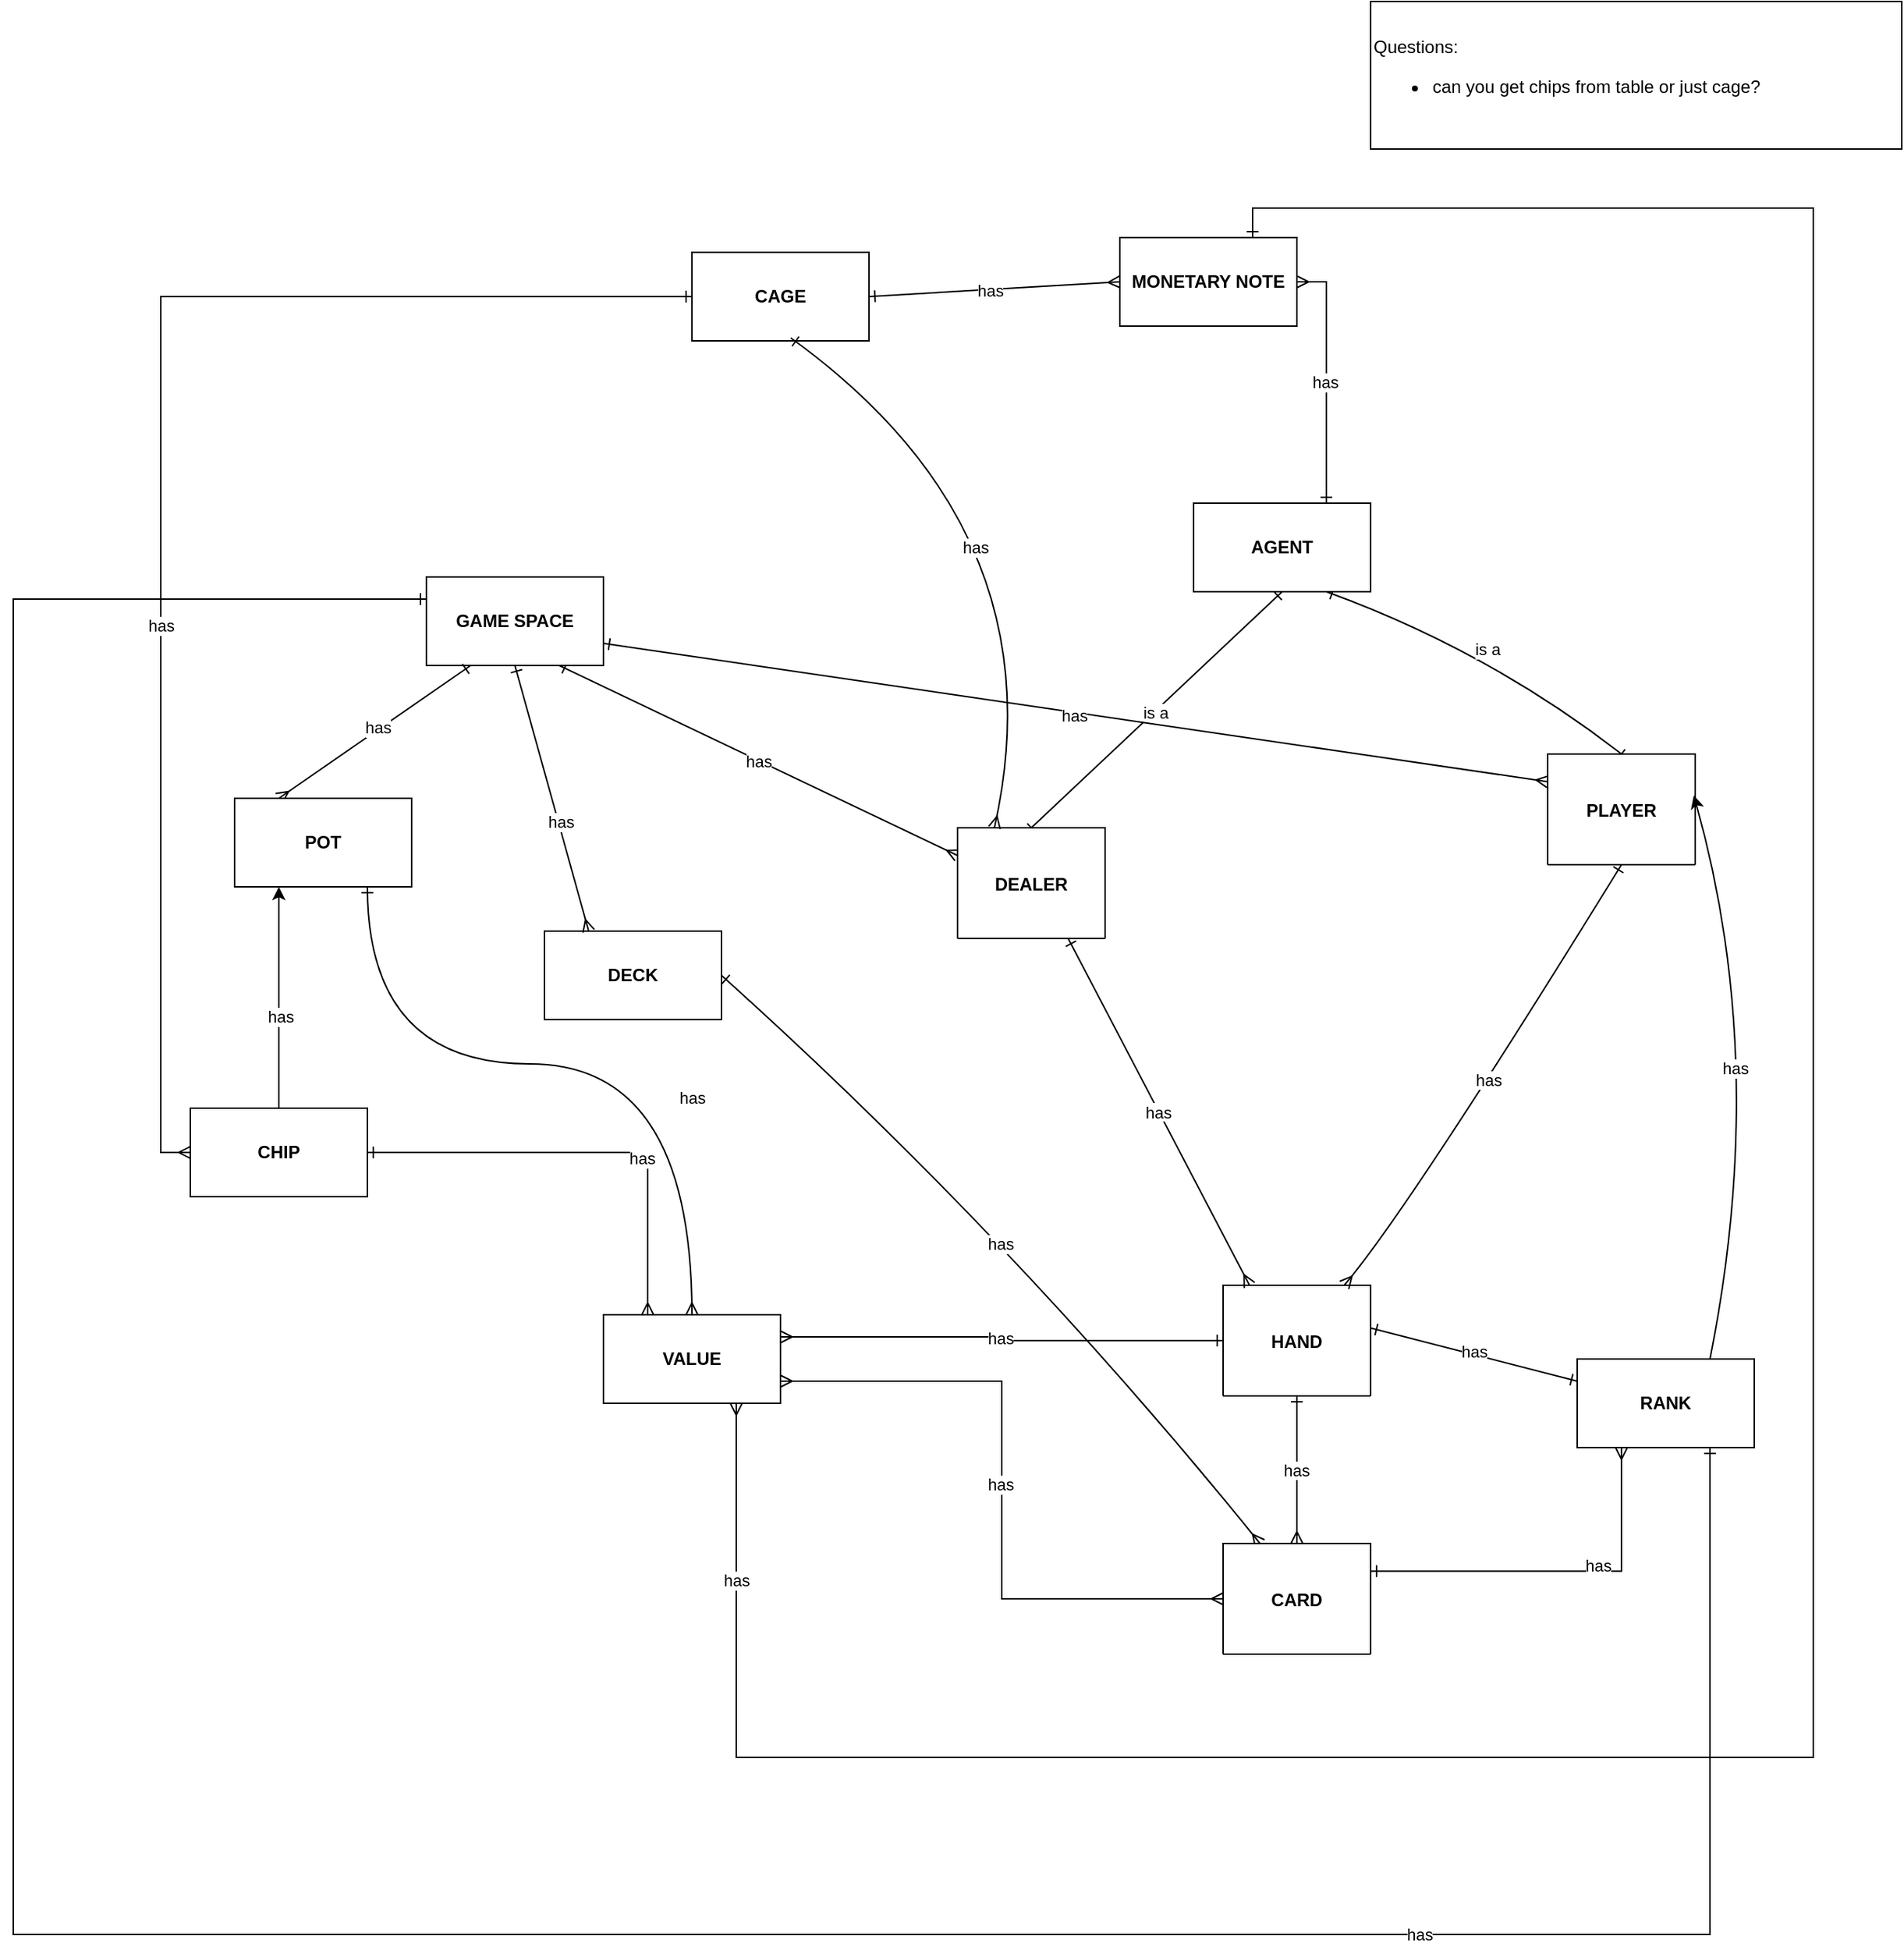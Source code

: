 <mxfile version="22.1.5" type="github">
  <diagram name="Page-1" id="UZQ5byCJ-S6CaqRD8Hsg">
    <mxGraphModel dx="2284" dy="1864" grid="1" gridSize="10" guides="1" tooltips="1" connect="1" arrows="1" fold="1" page="1" pageScale="1" pageWidth="850" pageHeight="1100" math="0" shadow="0">
      <root>
        <mxCell id="0" />
        <mxCell id="1" parent="0" />
        <mxCell id="sKK7W5GRqktyaH6itG1t-36" style="orthogonalLoop=1;jettySize=auto;html=1;exitX=0.5;exitY=0;exitDx=0;exitDy=0;entryX=0.5;entryY=1;entryDx=0;entryDy=0;curved=1;startArrow=baseDash;startFill=0;endArrow=ERone;endFill=0;" edge="1" parent="1" source="2" target="sKK7W5GRqktyaH6itG1t-29">
          <mxGeometry relative="1" as="geometry" />
        </mxCell>
        <mxCell id="sKK7W5GRqktyaH6itG1t-37" value="is a" style="edgeLabel;html=1;align=center;verticalAlign=middle;resizable=0;points=[];" vertex="1" connectable="0" parent="sKK7W5GRqktyaH6itG1t-36">
          <mxGeometry x="-0.02" relative="1" as="geometry">
            <mxPoint as="offset" />
          </mxGeometry>
        </mxCell>
        <mxCell id="sKK7W5GRqktyaH6itG1t-51" style="orthogonalLoop=1;jettySize=auto;html=1;exitX=0;exitY=0.25;exitDx=0;exitDy=0;entryX=0.75;entryY=1;entryDx=0;entryDy=0;curved=1;startArrow=ERmany;startFill=0;endArrow=ERone;endFill=0;" edge="1" parent="1" source="2" target="sKK7W5GRqktyaH6itG1t-28">
          <mxGeometry relative="1" as="geometry" />
        </mxCell>
        <mxCell id="sKK7W5GRqktyaH6itG1t-52" value="has" style="edgeLabel;html=1;align=center;verticalAlign=middle;resizable=0;points=[];" vertex="1" connectable="0" parent="sKK7W5GRqktyaH6itG1t-51">
          <mxGeometry x="-0.002" y="1" relative="1" as="geometry">
            <mxPoint y="-1" as="offset" />
          </mxGeometry>
        </mxCell>
        <mxCell id="2" value="DEALER" style="shape=table;startSize=75;container=1;collapsible=0;childLayout=tableLayout;fixedRows=1;rowLines=1;fontStyle=1;align=center;resizeLast=1;" parent="1" vertex="1">
          <mxGeometry x="-160" y="60" width="100" height="75" as="geometry" />
        </mxCell>
        <mxCell id="sKK7W5GRqktyaH6itG1t-40" style="orthogonalLoop=1;jettySize=auto;html=1;exitX=0.5;exitY=0;exitDx=0;exitDy=0;entryX=0.75;entryY=1;entryDx=0;entryDy=0;curved=1;startArrow=baseDash;startFill=0;endArrow=ERone;endFill=0;" edge="1" parent="1" source="3" target="sKK7W5GRqktyaH6itG1t-29">
          <mxGeometry relative="1" as="geometry">
            <Array as="points">
              <mxPoint x="200" y="-60" />
            </Array>
          </mxGeometry>
        </mxCell>
        <mxCell id="sKK7W5GRqktyaH6itG1t-41" value="is a" style="edgeLabel;html=1;align=center;verticalAlign=middle;resizable=0;points=[];" vertex="1" connectable="0" parent="sKK7W5GRqktyaH6itG1t-40">
          <mxGeometry y="-1" relative="1" as="geometry">
            <mxPoint as="offset" />
          </mxGeometry>
        </mxCell>
        <mxCell id="sKK7W5GRqktyaH6itG1t-53" style="orthogonalLoop=1;jettySize=auto;html=1;exitX=0;exitY=0.25;exitDx=0;exitDy=0;entryX=1;entryY=0.75;entryDx=0;entryDy=0;curved=1;startArrow=ERmany;startFill=0;endArrow=ERone;endFill=0;" edge="1" parent="1" source="3" target="sKK7W5GRqktyaH6itG1t-28">
          <mxGeometry relative="1" as="geometry" />
        </mxCell>
        <mxCell id="sKK7W5GRqktyaH6itG1t-54" value="has" style="edgeLabel;html=1;align=center;verticalAlign=middle;resizable=0;points=[];" vertex="1" connectable="0" parent="sKK7W5GRqktyaH6itG1t-53">
          <mxGeometry x="0.003" y="2" relative="1" as="geometry">
            <mxPoint as="offset" />
          </mxGeometry>
        </mxCell>
        <mxCell id="3" value="PLAYER" style="shape=table;startSize=75;container=1;collapsible=0;childLayout=tableLayout;fixedRows=1;rowLines=1;fontStyle=1;align=center;resizeLast=1;" parent="1" vertex="1">
          <mxGeometry x="240" y="10" width="100" height="75" as="geometry" />
        </mxCell>
        <mxCell id="4" value="HAND" style="shape=table;startSize=75;container=1;collapsible=0;childLayout=tableLayout;fixedRows=1;rowLines=1;fontStyle=1;align=center;resizeLast=1;" parent="1" vertex="1">
          <mxGeometry x="20" y="370" width="100" height="75" as="geometry" />
        </mxCell>
        <mxCell id="sKK7W5GRqktyaH6itG1t-84" style="orthogonalLoop=1;jettySize=auto;html=1;exitX=0.25;exitY=0;exitDx=0;exitDy=0;entryX=1;entryY=0.5;entryDx=0;entryDy=0;curved=1;startArrow=ERmany;startFill=0;endArrow=ERone;endFill=0;" edge="1" parent="1" source="5" target="sKK7W5GRqktyaH6itG1t-30">
          <mxGeometry relative="1" as="geometry">
            <Array as="points">
              <mxPoint x="-120" y="340" />
            </Array>
          </mxGeometry>
        </mxCell>
        <mxCell id="sKK7W5GRqktyaH6itG1t-85" value="has" style="edgeLabel;html=1;align=center;verticalAlign=middle;resizable=0;points=[];" vertex="1" connectable="0" parent="sKK7W5GRqktyaH6itG1t-84">
          <mxGeometry x="0.015" y="9" relative="1" as="geometry">
            <mxPoint as="offset" />
          </mxGeometry>
        </mxCell>
        <mxCell id="5" value="CARD" style="shape=table;startSize=75;container=1;collapsible=0;childLayout=tableLayout;fixedRows=1;rowLines=1;fontStyle=1;align=center;resizeLast=1;" parent="1" vertex="1">
          <mxGeometry x="20" y="545" width="100" height="75" as="geometry" />
        </mxCell>
        <mxCell id="7" value="has" style="startArrow=ERone;startSize=6;;endArrow=ERmany;endSize=6;;exitX=0.75;exitY=1;entryX=0.179;entryY=0;exitDx=0;exitDy=0;startFill=0;" parent="1" source="2" target="4" edge="1">
          <mxGeometry relative="1" as="geometry" />
        </mxCell>
        <mxCell id="8" value="has" style="curved=1;startArrow=ERone;startSize=6;;endArrow=ERmany;endSize=6;;exitX=0.5;exitY=1;entryX=0.821;entryY=0;startFill=0;" parent="1" source="3" target="4" edge="1">
          <mxGeometry relative="1" as="geometry">
            <Array as="points">
              <mxPoint x="145" y="320" />
            </Array>
          </mxGeometry>
        </mxCell>
        <mxCell id="9" value="has" style="curved=1;startArrow=ERone;startSize=6;;endArrow=ERmany;endSize=6;;exitX=0.5;exitY=1;entryX=0.5;entryY=0;startFill=0;" parent="1" source="4" target="5" edge="1">
          <mxGeometry relative="1" as="geometry">
            <Array as="points" />
          </mxGeometry>
        </mxCell>
        <mxCell id="sKK7W5GRqktyaH6itG1t-42" style="orthogonalLoop=1;jettySize=auto;html=1;exitX=0.5;exitY=0;exitDx=0;exitDy=0;entryX=0.25;entryY=1;entryDx=0;entryDy=0;curved=1;" edge="1" parent="1" source="sKK7W5GRqktyaH6itG1t-12" target="sKK7W5GRqktyaH6itG1t-31">
          <mxGeometry relative="1" as="geometry" />
        </mxCell>
        <mxCell id="sKK7W5GRqktyaH6itG1t-43" value="has" style="edgeLabel;html=1;align=center;verticalAlign=middle;resizable=0;points=[];" vertex="1" connectable="0" parent="sKK7W5GRqktyaH6itG1t-42">
          <mxGeometry x="-0.174" y="-1" relative="1" as="geometry">
            <mxPoint as="offset" />
          </mxGeometry>
        </mxCell>
        <mxCell id="sKK7W5GRqktyaH6itG1t-59" style="edgeStyle=orthogonalEdgeStyle;rounded=0;orthogonalLoop=1;jettySize=auto;html=1;exitX=0;exitY=0.5;exitDx=0;exitDy=0;entryX=0;entryY=0.5;entryDx=0;entryDy=0;startArrow=ERmany;startFill=0;endArrow=ERone;endFill=0;" edge="1" parent="1" source="sKK7W5GRqktyaH6itG1t-12" target="sKK7W5GRqktyaH6itG1t-55">
          <mxGeometry relative="1" as="geometry" />
        </mxCell>
        <mxCell id="sKK7W5GRqktyaH6itG1t-60" value="has" style="edgeLabel;html=1;align=center;verticalAlign=middle;resizable=0;points=[];" vertex="1" connectable="0" parent="sKK7W5GRqktyaH6itG1t-59">
          <mxGeometry x="-0.215" relative="1" as="geometry">
            <mxPoint as="offset" />
          </mxGeometry>
        </mxCell>
        <mxCell id="sKK7W5GRqktyaH6itG1t-12" value="&lt;b&gt;CHIP&lt;/b&gt;" style="rounded=0;whiteSpace=wrap;html=1;" vertex="1" parent="1">
          <mxGeometry x="-680" y="250" width="120" height="60" as="geometry" />
        </mxCell>
        <mxCell id="sKK7W5GRqktyaH6itG1t-66" value="" style="edgeStyle=orthogonalEdgeStyle;rounded=0;orthogonalLoop=1;jettySize=auto;html=1;exitX=0.25;exitY=0;exitDx=0;exitDy=0;entryX=1;entryY=0.5;entryDx=0;entryDy=0;metaEdit=0;endArrow=ERone;endFill=0;startArrow=ERmany;startFill=0;" edge="1" parent="1" source="sKK7W5GRqktyaH6itG1t-13" target="sKK7W5GRqktyaH6itG1t-12">
          <mxGeometry relative="1" as="geometry" />
        </mxCell>
        <mxCell id="sKK7W5GRqktyaH6itG1t-74" value="has" style="edgeLabel;html=1;align=center;verticalAlign=middle;resizable=0;points=[];" vertex="1" connectable="0" parent="sKK7W5GRqktyaH6itG1t-66">
          <mxGeometry x="-0.24" y="4" relative="1" as="geometry">
            <mxPoint as="offset" />
          </mxGeometry>
        </mxCell>
        <mxCell id="sKK7W5GRqktyaH6itG1t-67" value="" style="edgeStyle=orthogonalEdgeStyle;rounded=0;orthogonalLoop=1;jettySize=auto;html=1;exitX=1;exitY=0.25;exitDx=0;exitDy=0;entryX=0;entryY=0.5;entryDx=0;entryDy=0;metaEdit=0;endArrow=ERone;endFill=0;startArrow=ERmany;startFill=0;" edge="1" parent="1" source="sKK7W5GRqktyaH6itG1t-13" target="4">
          <mxGeometry relative="1" as="geometry" />
        </mxCell>
        <mxCell id="sKK7W5GRqktyaH6itG1t-71" value="has" style="edgeLabel;html=1;align=center;verticalAlign=middle;resizable=0;points=[];" vertex="1" connectable="0" parent="sKK7W5GRqktyaH6itG1t-67">
          <mxGeometry x="-0.002" y="-1" relative="1" as="geometry">
            <mxPoint as="offset" />
          </mxGeometry>
        </mxCell>
        <mxCell id="sKK7W5GRqktyaH6itG1t-68" value="" style="edgeStyle=orthogonalEdgeStyle;rounded=0;orthogonalLoop=1;jettySize=auto;html=1;exitX=1;exitY=0.75;exitDx=0;exitDy=0;entryX=0;entryY=0.5;entryDx=0;entryDy=0;metaEdit=0;endArrow=ERmany;endFill=0;startArrow=ERmany;startFill=0;" edge="1" parent="1" source="sKK7W5GRqktyaH6itG1t-13" target="5">
          <mxGeometry relative="1" as="geometry" />
        </mxCell>
        <mxCell id="sKK7W5GRqktyaH6itG1t-72" value="has" style="edgeLabel;html=1;align=center;verticalAlign=middle;resizable=0;points=[];" vertex="1" connectable="0" parent="sKK7W5GRqktyaH6itG1t-68">
          <mxGeometry x="-0.017" y="-1" relative="1" as="geometry">
            <mxPoint as="offset" />
          </mxGeometry>
        </mxCell>
        <mxCell id="sKK7W5GRqktyaH6itG1t-69" value="" style="orthogonalLoop=1;jettySize=auto;html=1;exitX=0.5;exitY=0;exitDx=0;exitDy=0;entryX=0.75;entryY=1;entryDx=0;entryDy=0;metaEdit=0;edgeStyle=orthogonalEdgeStyle;curved=1;endArrow=ERone;endFill=0;startArrow=ERmany;startFill=0;" edge="1" parent="1" source="sKK7W5GRqktyaH6itG1t-13" target="sKK7W5GRqktyaH6itG1t-31">
          <mxGeometry relative="1" as="geometry">
            <Array as="points">
              <mxPoint x="-340" y="220" />
              <mxPoint x="-560" y="220" />
            </Array>
          </mxGeometry>
        </mxCell>
        <mxCell id="sKK7W5GRqktyaH6itG1t-75" value="has" style="edgeLabel;html=1;align=center;verticalAlign=middle;resizable=0;points=[];" vertex="1" connectable="0" parent="sKK7W5GRqktyaH6itG1t-69">
          <mxGeometry x="-0.423" relative="1" as="geometry">
            <mxPoint as="offset" />
          </mxGeometry>
        </mxCell>
        <mxCell id="sKK7W5GRqktyaH6itG1t-70" value="" style="edgeStyle=orthogonalEdgeStyle;rounded=0;orthogonalLoop=1;jettySize=auto;html=1;exitX=0.75;exitY=1;exitDx=0;exitDy=0;entryX=0.75;entryY=0;entryDx=0;entryDy=0;metaEdit=0;endArrow=ERone;endFill=0;startArrow=ERmany;startFill=0;" edge="1" parent="1" source="sKK7W5GRqktyaH6itG1t-13" target="sKK7W5GRqktyaH6itG1t-61">
          <mxGeometry relative="1" as="geometry">
            <Array as="points">
              <mxPoint x="-310" y="690" />
              <mxPoint x="420" y="690" />
              <mxPoint x="420" y="-360" />
              <mxPoint x="40" y="-360" />
            </Array>
          </mxGeometry>
        </mxCell>
        <mxCell id="sKK7W5GRqktyaH6itG1t-73" value="has" style="edgeLabel;html=1;align=center;verticalAlign=middle;resizable=0;points=[];" vertex="1" connectable="0" parent="sKK7W5GRqktyaH6itG1t-70">
          <mxGeometry x="-0.901" relative="1" as="geometry">
            <mxPoint as="offset" />
          </mxGeometry>
        </mxCell>
        <mxCell id="sKK7W5GRqktyaH6itG1t-13" value="&lt;b&gt;VALUE&lt;/b&gt;" style="rounded=0;whiteSpace=wrap;html=1;" vertex="1" parent="1">
          <mxGeometry x="-400" y="390" width="120" height="60" as="geometry" />
        </mxCell>
        <mxCell id="sKK7W5GRqktyaH6itG1t-82" style="edgeStyle=orthogonalEdgeStyle;rounded=0;orthogonalLoop=1;jettySize=auto;html=1;exitX=0;exitY=0.25;exitDx=0;exitDy=0;entryX=0.75;entryY=1;entryDx=0;entryDy=0;startArrow=ERone;startFill=0;endArrow=ERone;endFill=0;" edge="1" parent="1" source="sKK7W5GRqktyaH6itG1t-28" target="sKK7W5GRqktyaH6itG1t-35">
          <mxGeometry relative="1" as="geometry">
            <Array as="points">
              <mxPoint x="-800" y="-95" />
              <mxPoint x="-800" y="810" />
              <mxPoint x="350" y="810" />
            </Array>
          </mxGeometry>
        </mxCell>
        <mxCell id="sKK7W5GRqktyaH6itG1t-83" value="has" style="edgeLabel;html=1;align=center;verticalAlign=middle;resizable=0;points=[];" vertex="1" connectable="0" parent="sKK7W5GRqktyaH6itG1t-82">
          <mxGeometry x="0.604" relative="1" as="geometry">
            <mxPoint as="offset" />
          </mxGeometry>
        </mxCell>
        <mxCell id="sKK7W5GRqktyaH6itG1t-28" value="&lt;b&gt;GAME SPACE&lt;/b&gt;" style="rounded=0;whiteSpace=wrap;html=1;" vertex="1" parent="1">
          <mxGeometry x="-520" y="-110" width="120" height="60" as="geometry" />
        </mxCell>
        <mxCell id="sKK7W5GRqktyaH6itG1t-29" value="&lt;b&gt;AGENT&lt;/b&gt;" style="rounded=0;whiteSpace=wrap;html=1;" vertex="1" parent="1">
          <mxGeometry y="-160" width="120" height="60" as="geometry" />
        </mxCell>
        <mxCell id="sKK7W5GRqktyaH6itG1t-44" style="edgeStyle=orthogonalEdgeStyle;orthogonalLoop=1;jettySize=auto;html=1;exitX=0.25;exitY=0;exitDx=0;exitDy=0;entryX=0.75;entryY=1;entryDx=0;entryDy=0;strokeColor=none;curved=1;" edge="1" parent="1" source="sKK7W5GRqktyaH6itG1t-30" target="sKK7W5GRqktyaH6itG1t-28">
          <mxGeometry relative="1" as="geometry" />
        </mxCell>
        <mxCell id="sKK7W5GRqktyaH6itG1t-30" value="&lt;b&gt;DECK&lt;/b&gt;" style="rounded=0;whiteSpace=wrap;html=1;" vertex="1" parent="1">
          <mxGeometry x="-440" y="130" width="120" height="60" as="geometry" />
        </mxCell>
        <mxCell id="sKK7W5GRqktyaH6itG1t-47" style="orthogonalLoop=1;jettySize=auto;html=1;exitX=0.25;exitY=0;exitDx=0;exitDy=0;entryX=0.25;entryY=1;entryDx=0;entryDy=0;startArrow=ERmany;startFill=0;endArrow=ERone;endFill=0;" edge="1" parent="1" source="sKK7W5GRqktyaH6itG1t-31" target="sKK7W5GRqktyaH6itG1t-28">
          <mxGeometry relative="1" as="geometry" />
        </mxCell>
        <mxCell id="sKK7W5GRqktyaH6itG1t-48" value="has" style="edgeLabel;html=1;align=center;verticalAlign=middle;resizable=0;points=[];" vertex="1" connectable="0" parent="sKK7W5GRqktyaH6itG1t-47">
          <mxGeometry x="0.035" y="2" relative="1" as="geometry">
            <mxPoint as="offset" />
          </mxGeometry>
        </mxCell>
        <mxCell id="sKK7W5GRqktyaH6itG1t-31" value="&lt;b&gt;POT&lt;/b&gt;" style="rounded=0;whiteSpace=wrap;html=1;" vertex="1" parent="1">
          <mxGeometry x="-650" y="40" width="120" height="60" as="geometry" />
        </mxCell>
        <mxCell id="sKK7W5GRqktyaH6itG1t-80" style="edgeStyle=orthogonalEdgeStyle;rounded=0;orthogonalLoop=1;jettySize=auto;html=1;exitX=0.25;exitY=1;exitDx=0;exitDy=0;entryX=1;entryY=0.25;entryDx=0;entryDy=0;startArrow=ERmany;startFill=0;endArrow=ERone;endFill=0;" edge="1" parent="1" source="sKK7W5GRqktyaH6itG1t-35" target="5">
          <mxGeometry relative="1" as="geometry" />
        </mxCell>
        <mxCell id="sKK7W5GRqktyaH6itG1t-81" value="has" style="edgeLabel;html=1;align=center;verticalAlign=middle;resizable=0;points=[];" vertex="1" connectable="0" parent="sKK7W5GRqktyaH6itG1t-80">
          <mxGeometry x="-0.213" y="-4" relative="1" as="geometry">
            <mxPoint as="offset" />
          </mxGeometry>
        </mxCell>
        <mxCell id="sKK7W5GRqktyaH6itG1t-35" value="&lt;b&gt;RANK&lt;/b&gt;" style="rounded=0;whiteSpace=wrap;html=1;" vertex="1" parent="1">
          <mxGeometry x="260" y="420" width="120" height="60" as="geometry" />
        </mxCell>
        <mxCell id="sKK7W5GRqktyaH6itG1t-45" style="orthogonalLoop=1;jettySize=auto;html=1;exitX=0.25;exitY=0;exitDx=0;exitDy=0;entryX=0.5;entryY=1;entryDx=0;entryDy=0;curved=1;startArrow=ERmany;startFill=0;endArrow=ERone;endFill=0;" edge="1" parent="1" source="sKK7W5GRqktyaH6itG1t-30" target="sKK7W5GRqktyaH6itG1t-28">
          <mxGeometry relative="1" as="geometry">
            <mxPoint x="-510" y="85" as="sourcePoint" />
            <mxPoint x="-450" y="-40" as="targetPoint" />
          </mxGeometry>
        </mxCell>
        <mxCell id="sKK7W5GRqktyaH6itG1t-46" value="has" style="edgeLabel;html=1;align=center;verticalAlign=middle;resizable=0;points=[];" vertex="1" connectable="0" parent="sKK7W5GRqktyaH6itG1t-45">
          <mxGeometry x="-0.174" y="-1" relative="1" as="geometry">
            <mxPoint as="offset" />
          </mxGeometry>
        </mxCell>
        <mxCell id="sKK7W5GRqktyaH6itG1t-55" value="&lt;b&gt;CAGE&lt;/b&gt;" style="whiteSpace=wrap;html=1;" vertex="1" parent="1">
          <mxGeometry x="-340" y="-330" width="120" height="60" as="geometry" />
        </mxCell>
        <mxCell id="sKK7W5GRqktyaH6itG1t-56" value="Questions:&lt;br&gt;&lt;ul&gt;&lt;li&gt;can you get chips from table or just cage?&lt;/li&gt;&lt;/ul&gt;" style="whiteSpace=wrap;html=1;align=left;" vertex="1" parent="1">
          <mxGeometry x="120" y="-500" width="360" height="100" as="geometry" />
        </mxCell>
        <mxCell id="sKK7W5GRqktyaH6itG1t-57" style="orthogonalLoop=1;jettySize=auto;html=1;exitX=0.25;exitY=0;exitDx=0;exitDy=0;entryX=0.558;entryY=0.967;entryDx=0;entryDy=0;entryPerimeter=0;curved=1;startArrow=ERmany;startFill=0;endArrow=ERone;endFill=0;" edge="1" parent="1" source="2" target="sKK7W5GRqktyaH6itG1t-55">
          <mxGeometry relative="1" as="geometry">
            <Array as="points">
              <mxPoint x="-90" y="-140" />
            </Array>
          </mxGeometry>
        </mxCell>
        <mxCell id="sKK7W5GRqktyaH6itG1t-58" value="has" style="edgeLabel;html=1;align=center;verticalAlign=middle;resizable=0;points=[];" vertex="1" connectable="0" parent="sKK7W5GRqktyaH6itG1t-57">
          <mxGeometry x="0.143" y="42" relative="1" as="geometry">
            <mxPoint as="offset" />
          </mxGeometry>
        </mxCell>
        <mxCell id="sKK7W5GRqktyaH6itG1t-62" style="orthogonalLoop=1;jettySize=auto;html=1;exitX=0;exitY=0.5;exitDx=0;exitDy=0;entryX=1;entryY=0.5;entryDx=0;entryDy=0;curved=1;startArrow=ERmany;startFill=0;endArrow=ERone;endFill=0;" edge="1" parent="1" source="sKK7W5GRqktyaH6itG1t-61" target="sKK7W5GRqktyaH6itG1t-55">
          <mxGeometry relative="1" as="geometry" />
        </mxCell>
        <mxCell id="sKK7W5GRqktyaH6itG1t-63" value="has" style="edgeLabel;html=1;align=center;verticalAlign=middle;resizable=0;points=[];" vertex="1" connectable="0" parent="sKK7W5GRqktyaH6itG1t-62">
          <mxGeometry x="0.033" y="1" relative="1" as="geometry">
            <mxPoint as="offset" />
          </mxGeometry>
        </mxCell>
        <mxCell id="sKK7W5GRqktyaH6itG1t-61" value="&lt;b&gt;MONETARY NOTE&lt;/b&gt;" style="whiteSpace=wrap;html=1;" vertex="1" parent="1">
          <mxGeometry x="-50" y="-340" width="120" height="60" as="geometry" />
        </mxCell>
        <mxCell id="sKK7W5GRqktyaH6itG1t-64" style="edgeStyle=orthogonalEdgeStyle;rounded=0;orthogonalLoop=1;jettySize=auto;html=1;exitX=1;exitY=0.5;exitDx=0;exitDy=0;entryX=0.75;entryY=0;entryDx=0;entryDy=0;endArrow=ERone;endFill=0;startArrow=ERmany;startFill=0;" edge="1" parent="1" source="sKK7W5GRqktyaH6itG1t-61" target="sKK7W5GRqktyaH6itG1t-29">
          <mxGeometry relative="1" as="geometry" />
        </mxCell>
        <mxCell id="sKK7W5GRqktyaH6itG1t-65" value="has" style="edgeLabel;html=1;align=center;verticalAlign=middle;resizable=0;points=[];" vertex="1" connectable="0" parent="sKK7W5GRqktyaH6itG1t-64">
          <mxGeometry x="0.031" y="-1" relative="1" as="geometry">
            <mxPoint as="offset" />
          </mxGeometry>
        </mxCell>
        <mxCell id="sKK7W5GRqktyaH6itG1t-76" style="orthogonalLoop=1;jettySize=auto;html=1;exitX=0.75;exitY=0;exitDx=0;exitDy=0;entryX=0.99;entryY=0.373;entryDx=0;entryDy=0;entryPerimeter=0;curved=1;" edge="1" parent="1" source="sKK7W5GRqktyaH6itG1t-35" target="3">
          <mxGeometry relative="1" as="geometry">
            <Array as="points">
              <mxPoint x="390" y="220" />
            </Array>
          </mxGeometry>
        </mxCell>
        <mxCell id="sKK7W5GRqktyaH6itG1t-77" value="has" style="edgeLabel;html=1;align=center;verticalAlign=middle;resizable=0;points=[];" vertex="1" connectable="0" parent="sKK7W5GRqktyaH6itG1t-76">
          <mxGeometry x="0.0" y="22" relative="1" as="geometry">
            <mxPoint as="offset" />
          </mxGeometry>
        </mxCell>
        <mxCell id="sKK7W5GRqktyaH6itG1t-78" style="rounded=0;orthogonalLoop=1;jettySize=auto;html=1;exitX=0;exitY=0.25;exitDx=0;exitDy=0;entryX=1;entryY=0.387;entryDx=0;entryDy=0;entryPerimeter=0;endArrow=ERone;endFill=0;startArrow=ERone;startFill=0;" edge="1" parent="1" source="sKK7W5GRqktyaH6itG1t-35" target="4">
          <mxGeometry relative="1" as="geometry" />
        </mxCell>
        <mxCell id="sKK7W5GRqktyaH6itG1t-79" value="has" style="edgeLabel;html=1;align=center;verticalAlign=middle;resizable=0;points=[];" vertex="1" connectable="0" parent="sKK7W5GRqktyaH6itG1t-78">
          <mxGeometry x="0.011" y="-2" relative="1" as="geometry">
            <mxPoint as="offset" />
          </mxGeometry>
        </mxCell>
      </root>
    </mxGraphModel>
  </diagram>
</mxfile>
